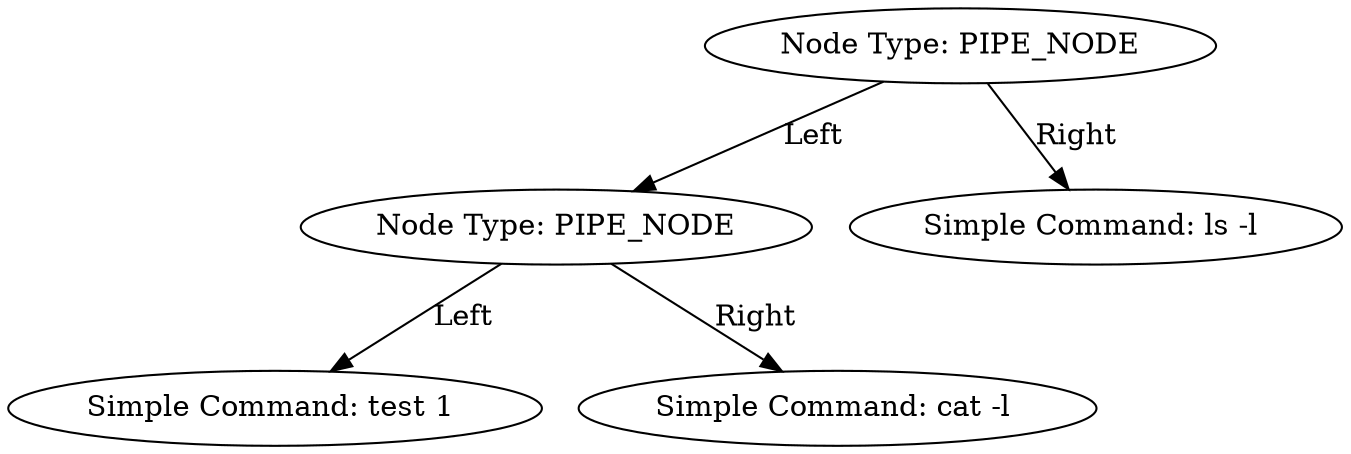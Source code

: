 digraph AST {
  node0x6030000004c0 [label="Node Type: PIPE_NODE"];
  node0x603000000430 [label="Node Type: PIPE_NODE"];
  node0x6030000003d0 [label="Simple Command: test 1 "];
  node0x603000000430 -> node0x6030000003d0 [label="Left"];
  node0x603000000460 [label="Simple Command: cat -l "];
  node0x603000000430 -> node0x603000000460 [label="Right"];
  node0x6030000004c0 -> node0x603000000430 [label="Left"];
  node0x6030000004f0 [label="Simple Command: ls -l "];
  node0x6030000004c0 -> node0x6030000004f0 [label="Right"];
}
